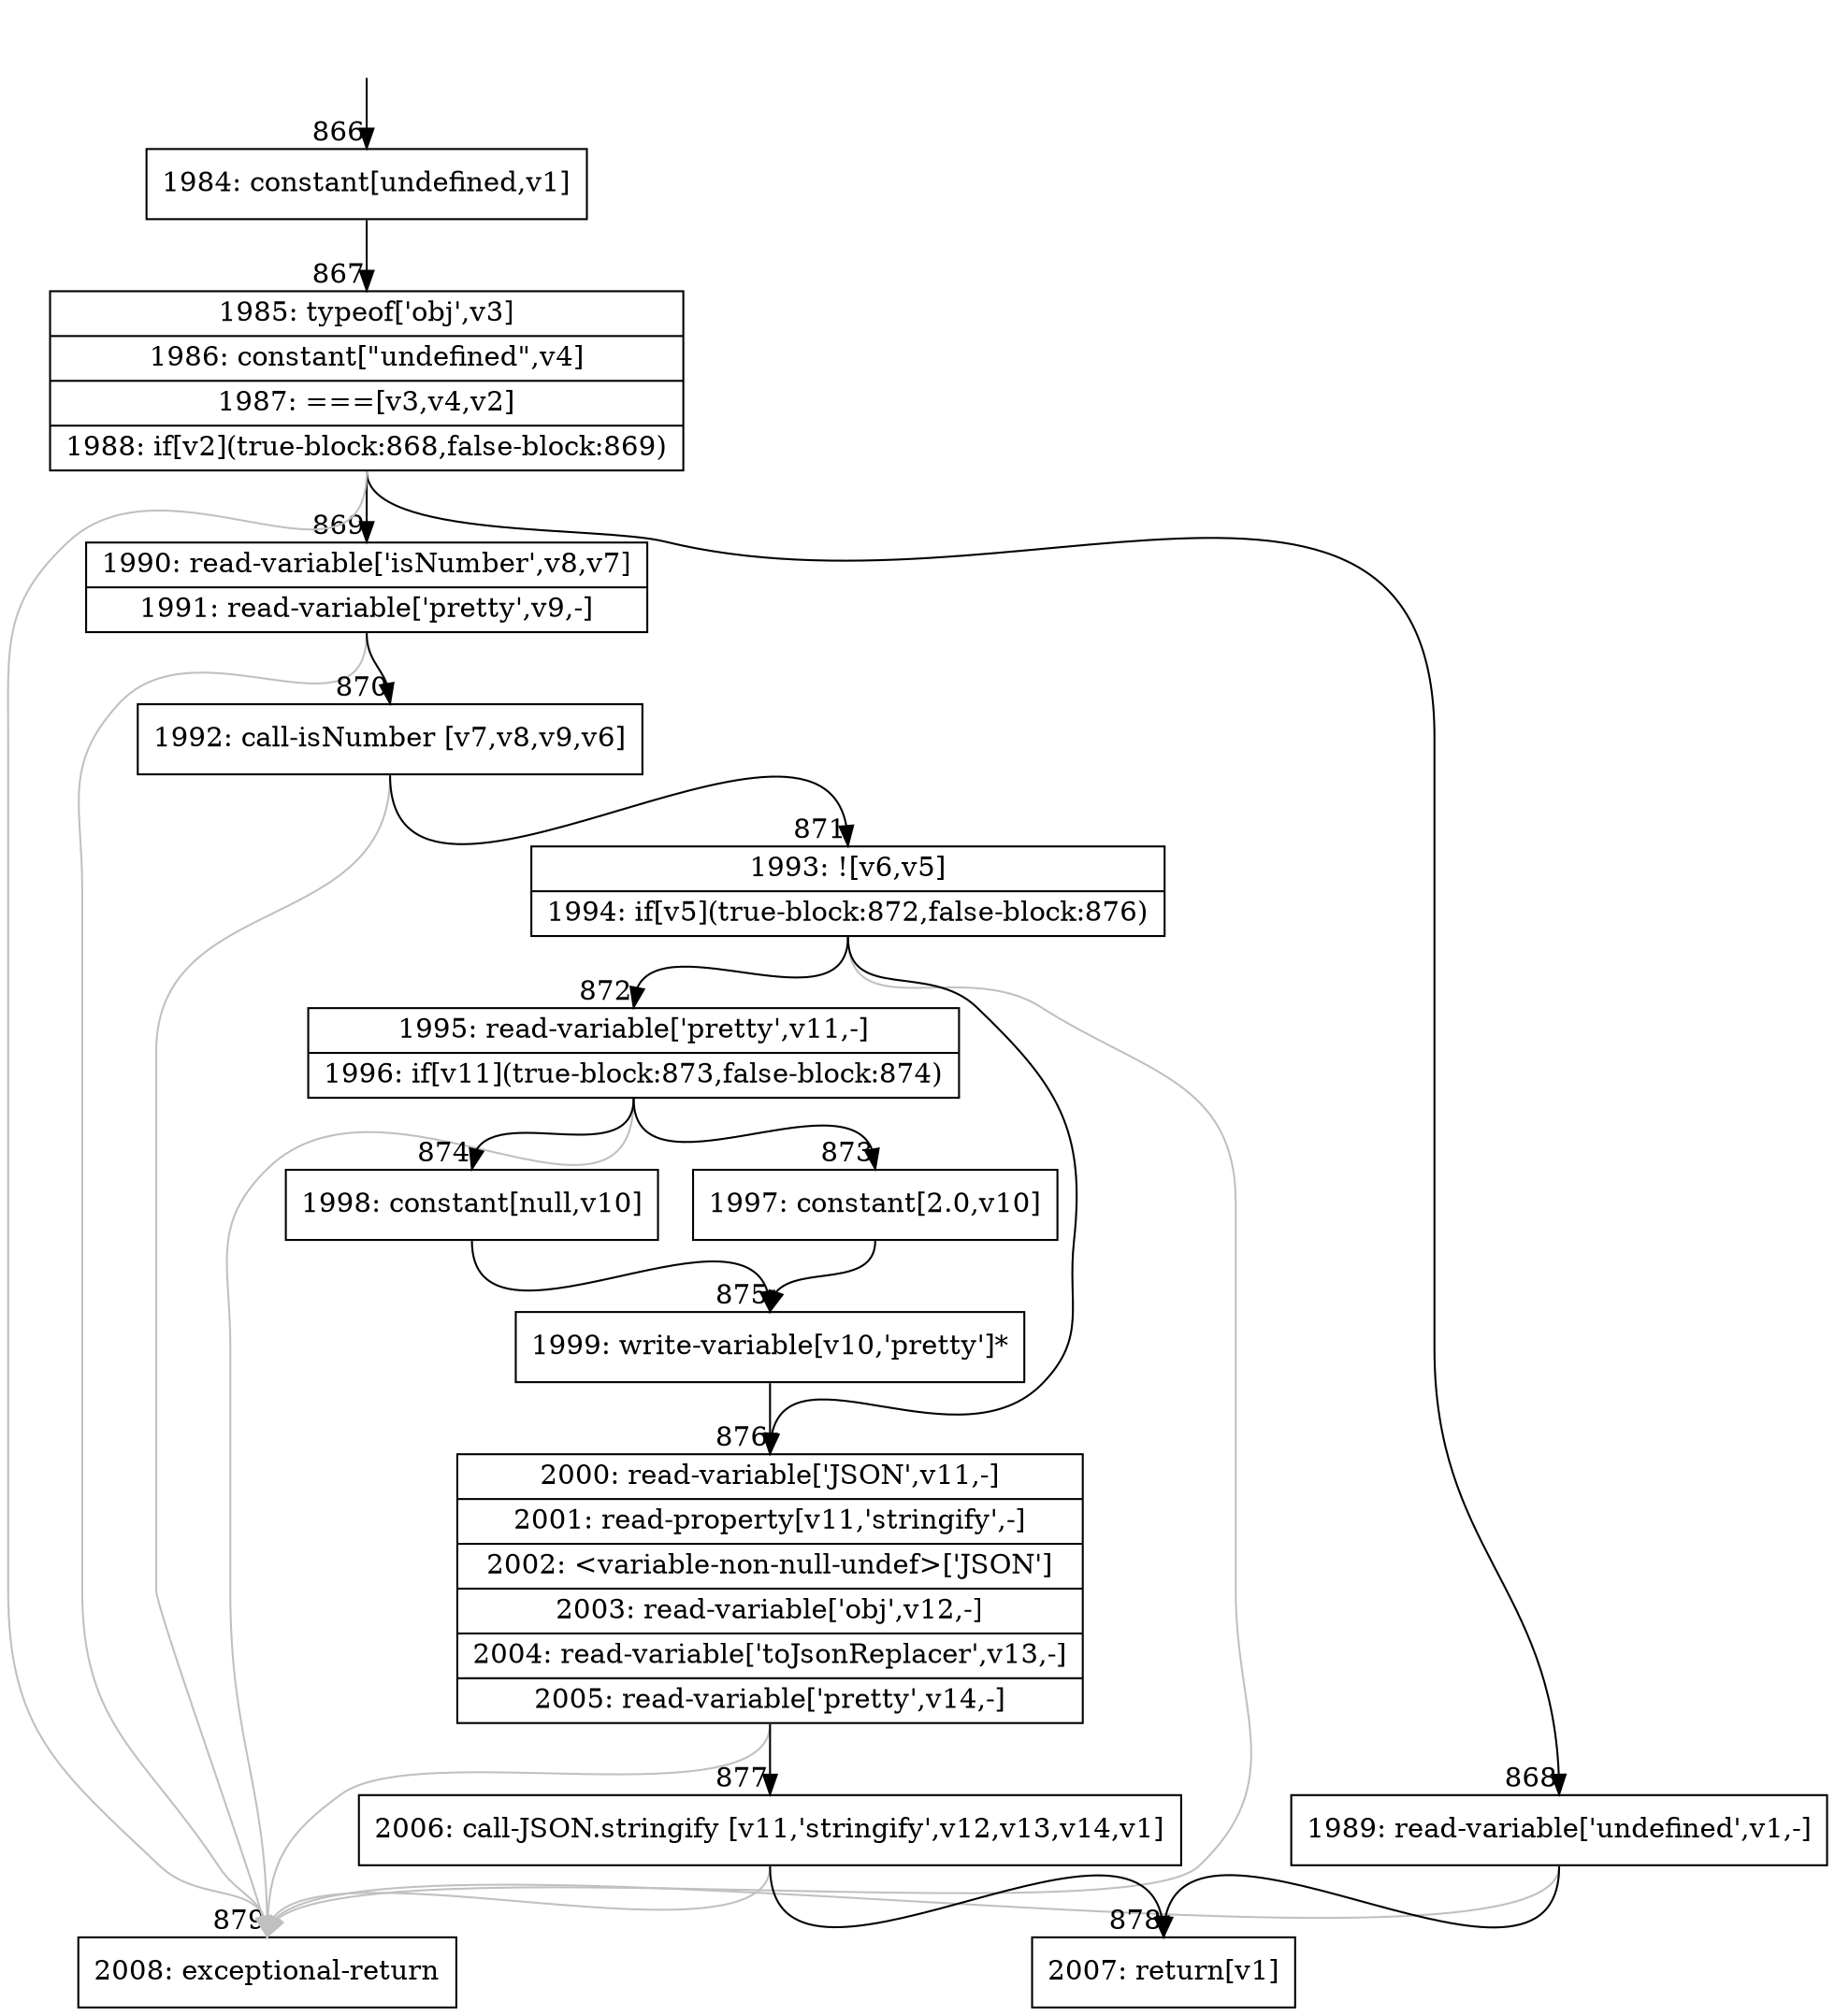 digraph {
rankdir="TD"
BB_entry64[shape=none,label=""];
BB_entry64 -> BB866 [tailport=s, headport=n, headlabel="    866"]
BB866 [shape=record label="{1984: constant[undefined,v1]}" ] 
BB866 -> BB867 [tailport=s, headport=n, headlabel="      867"]
BB867 [shape=record label="{1985: typeof['obj',v3]|1986: constant[\"undefined\",v4]|1987: ===[v3,v4,v2]|1988: if[v2](true-block:868,false-block:869)}" ] 
BB867 -> BB868 [tailport=s, headport=n, headlabel="      868"]
BB867 -> BB869 [tailport=s, headport=n, headlabel="      869"]
BB867 -> BB879 [tailport=s, headport=n, color=gray, headlabel="      879"]
BB868 [shape=record label="{1989: read-variable['undefined',v1,-]}" ] 
BB868 -> BB878 [tailport=s, headport=n, headlabel="      878"]
BB868 -> BB879 [tailport=s, headport=n, color=gray]
BB869 [shape=record label="{1990: read-variable['isNumber',v8,v7]|1991: read-variable['pretty',v9,-]}" ] 
BB869 -> BB870 [tailport=s, headport=n, headlabel="      870"]
BB869 -> BB879 [tailport=s, headport=n, color=gray]
BB870 [shape=record label="{1992: call-isNumber [v7,v8,v9,v6]}" ] 
BB870 -> BB871 [tailport=s, headport=n, headlabel="      871"]
BB870 -> BB879 [tailport=s, headport=n, color=gray]
BB871 [shape=record label="{1993: ![v6,v5]|1994: if[v5](true-block:872,false-block:876)}" ] 
BB871 -> BB872 [tailport=s, headport=n, headlabel="      872"]
BB871 -> BB876 [tailport=s, headport=n, headlabel="      876"]
BB871 -> BB879 [tailport=s, headport=n, color=gray]
BB872 [shape=record label="{1995: read-variable['pretty',v11,-]|1996: if[v11](true-block:873,false-block:874)}" ] 
BB872 -> BB873 [tailport=s, headport=n, headlabel="      873"]
BB872 -> BB874 [tailport=s, headport=n, headlabel="      874"]
BB872 -> BB879 [tailport=s, headport=n, color=gray]
BB873 [shape=record label="{1997: constant[2.0,v10]}" ] 
BB873 -> BB875 [tailport=s, headport=n, headlabel="      875"]
BB874 [shape=record label="{1998: constant[null,v10]}" ] 
BB874 -> BB875 [tailport=s, headport=n]
BB875 [shape=record label="{1999: write-variable[v10,'pretty']*}" ] 
BB875 -> BB876 [tailport=s, headport=n]
BB876 [shape=record label="{2000: read-variable['JSON',v11,-]|2001: read-property[v11,'stringify',-]|2002: \<variable-non-null-undef\>['JSON']|2003: read-variable['obj',v12,-]|2004: read-variable['toJsonReplacer',v13,-]|2005: read-variable['pretty',v14,-]}" ] 
BB876 -> BB877 [tailport=s, headport=n, headlabel="      877"]
BB876 -> BB879 [tailport=s, headport=n, color=gray]
BB877 [shape=record label="{2006: call-JSON.stringify [v11,'stringify',v12,v13,v14,v1]}" ] 
BB877 -> BB878 [tailport=s, headport=n]
BB877 -> BB879 [tailport=s, headport=n, color=gray]
BB878 [shape=record label="{2007: return[v1]}" ] 
BB879 [shape=record label="{2008: exceptional-return}" ] 
//#$~ 1213
}

